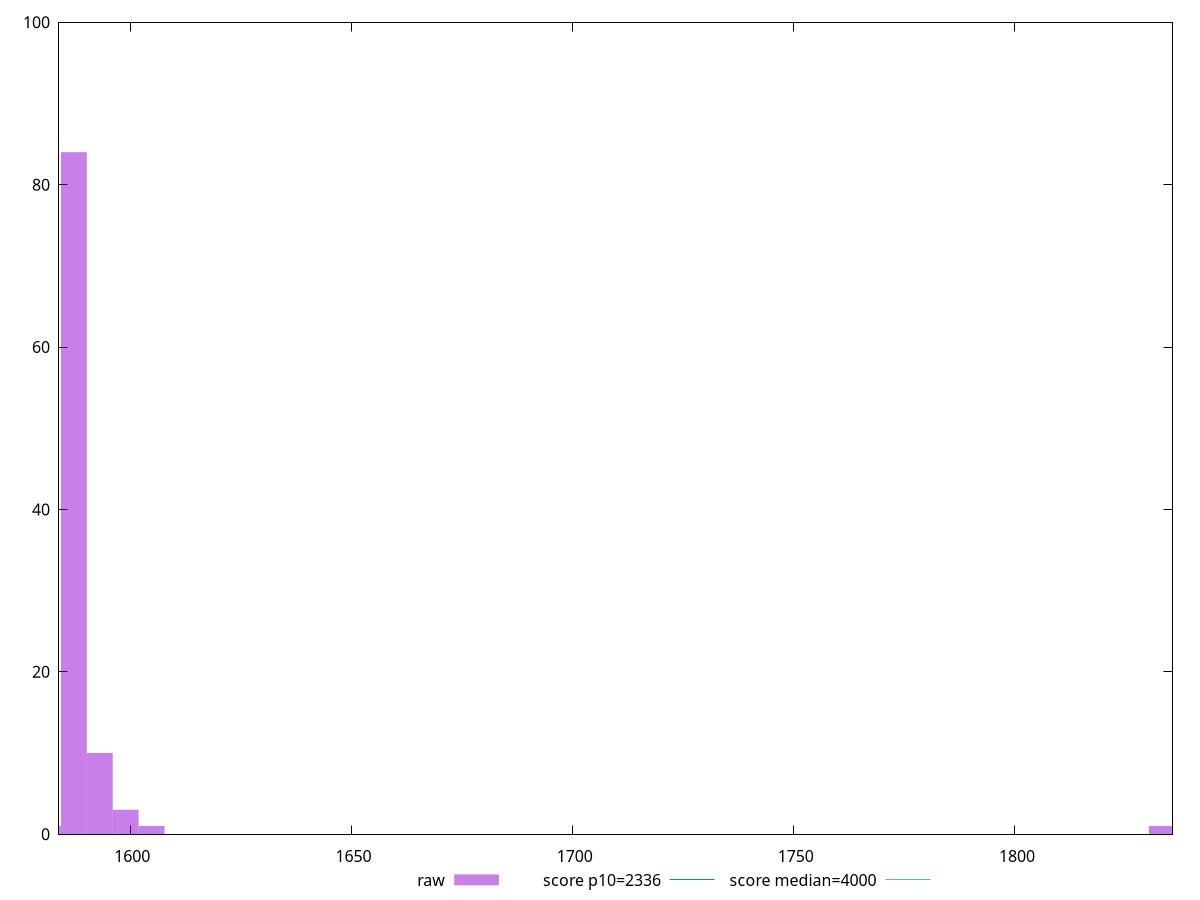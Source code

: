reset

$raw <<EOF
1833.2161725328917 1
1598.9393453721386 3
1593.08242469312 10
1587.225504014101 84
1604.7962660511575 1
1581.3685833350821 1
EOF

set key outside below
set boxwidth 5.856920679018823
set xrange [1583.8697000000002:1835.618]
set yrange [0:100]
set trange [0:100]
set style fill transparent solid 0.5 noborder

set parametric
set terminal svg size 640, 490 enhanced background rgb 'white'
set output "report_00016_2021-02-10T13-31-48.338Z/first-meaningful-paint/samples/pages+cached+noadtech+nomedia+nocss/raw/histogram.svg"

plot $raw title "raw" with boxes, \
     2336,t title "score p10=2336", \
     4000,t title "score median=4000"

reset
